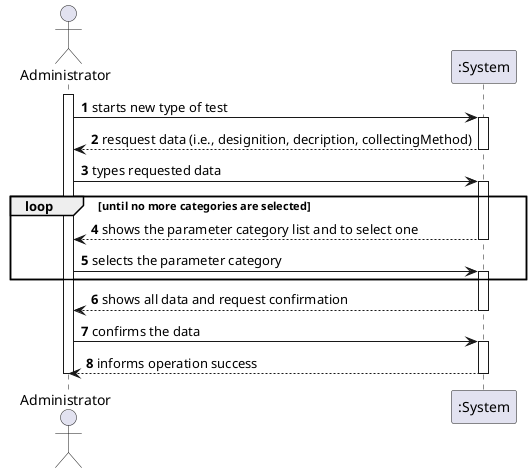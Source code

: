 @startuml
autonumber
actor "Administrator" as ADMIN

activate ADMIN
ADMIN-> ":System" : starts new type of test 
activate ":System"
":System" --> ADMIN : resquest data (i.e., designition, decription, collectingMethod)
deactivate ":System"

ADMIN -> ":System" : types requested data
activate ":System"
loop until no more categories are selected
	":System" --> ADMIN : shows the parameter category list and to select one
	deactivate ":System"

	ADMIN -> ":System" : selects the parameter category
	activate ":System"
end
":System" --> ADMIN : shows all data and request confirmation 
deactivate ":System"

ADMIN -> ":System" : confirms the data
activate ":System"
":System" --> ADMIN : informs operation success 
deactivate ":System"

deactivate ADMIN
@enduml